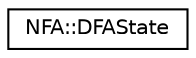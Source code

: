 digraph "Graphical Class Hierarchy"
{
  edge [fontname="Helvetica",fontsize="10",labelfontname="Helvetica",labelfontsize="10"];
  node [fontname="Helvetica",fontsize="10",shape=record];
  rankdir="LR";
  Node0 [label="NFA::DFAState",height=0.2,width=0.4,color="black", fillcolor="white", style="filled",URL="$struct_n_f_a_1_1_d_f_a_state.html"];
}
